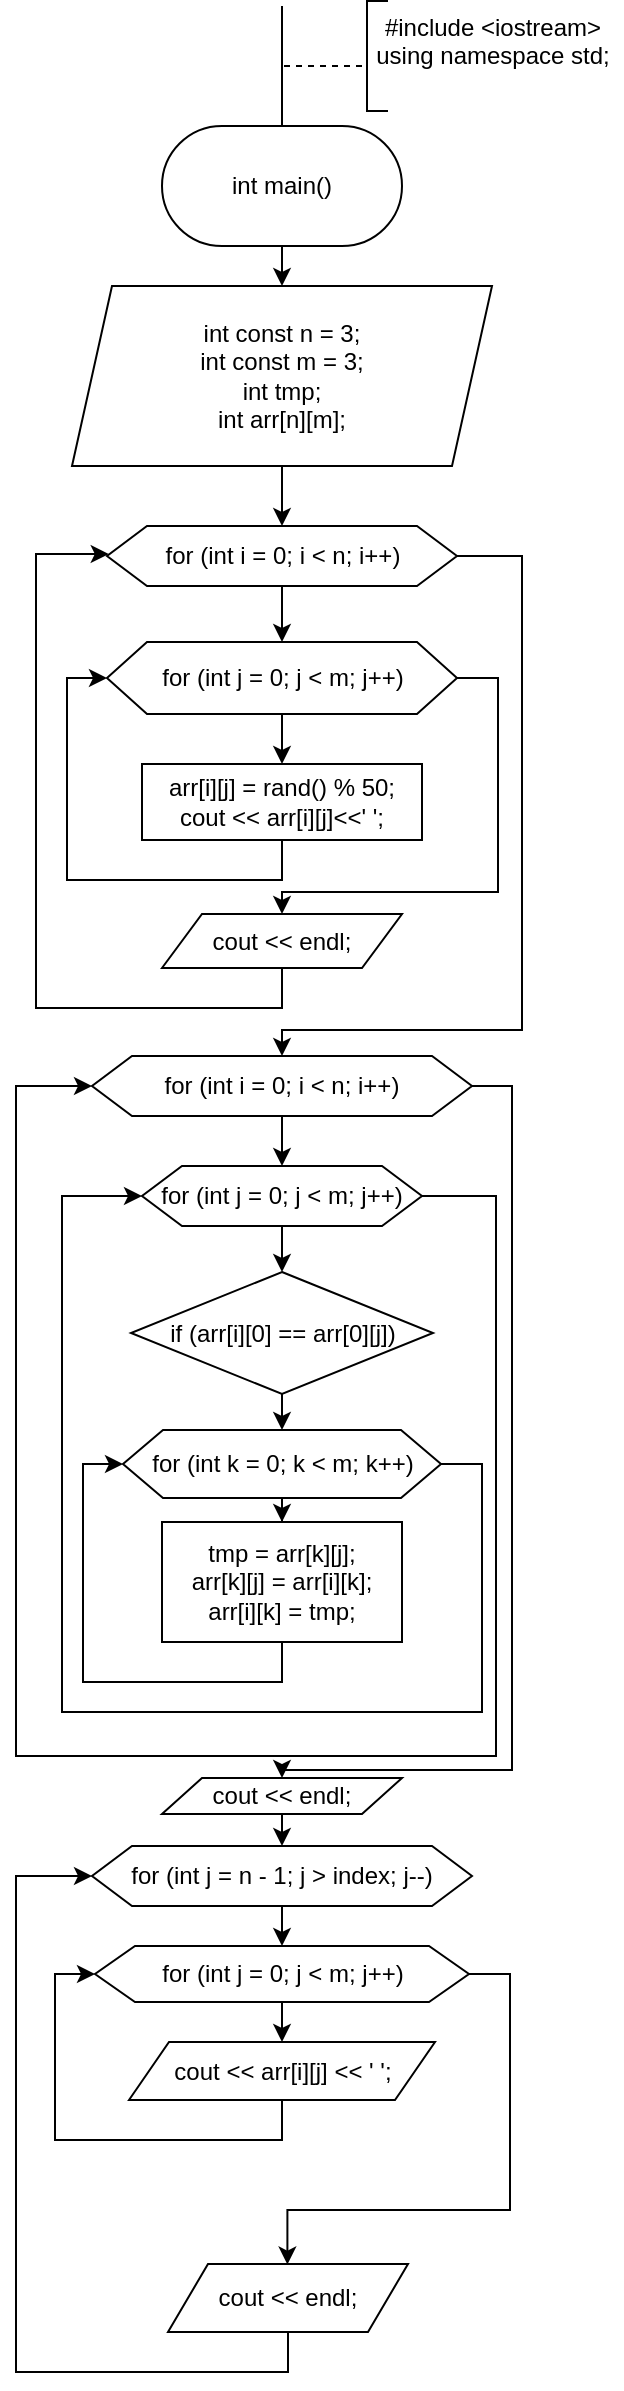 <mxfile version="17.5.0" type="device"><diagram id="jgjsPnoku_O7_1EjuyhW" name="Page-1"><mxGraphModel dx="2290" dy="1262" grid="0" gridSize="10" guides="1" tooltips="1" connect="1" arrows="1" fold="1" page="1" pageScale="1" pageWidth="827" pageHeight="1169" math="0" shadow="0"><root><mxCell id="0"/><mxCell id="1" parent="0"/><mxCell id="IJKf_4Nhw2Q1Mkocj91n-3" style="edgeStyle=orthogonalEdgeStyle;rounded=0;orthogonalLoop=1;jettySize=auto;html=1;exitX=0.5;exitY=1;exitDx=0;exitDy=0;entryX=0.5;entryY=0;entryDx=0;entryDy=0;" edge="1" parent="1" source="IJKf_4Nhw2Q1Mkocj91n-1" target="IJKf_4Nhw2Q1Mkocj91n-2"><mxGeometry relative="1" as="geometry"/></mxCell><mxCell id="IJKf_4Nhw2Q1Mkocj91n-1" value="int main()" style="rounded=1;whiteSpace=wrap;html=1;arcSize=50;" vertex="1" parent="1"><mxGeometry x="340" y="90" width="120" height="60" as="geometry"/></mxCell><mxCell id="IJKf_4Nhw2Q1Mkocj91n-11" style="edgeStyle=orthogonalEdgeStyle;rounded=0;orthogonalLoop=1;jettySize=auto;html=1;exitX=0.5;exitY=1;exitDx=0;exitDy=0;entryX=0.5;entryY=0;entryDx=0;entryDy=0;" edge="1" parent="1" source="IJKf_4Nhw2Q1Mkocj91n-2" target="IJKf_4Nhw2Q1Mkocj91n-9"><mxGeometry relative="1" as="geometry"/></mxCell><mxCell id="IJKf_4Nhw2Q1Mkocj91n-2" value="&lt;div&gt;int const n = 3;&lt;/div&gt;&lt;div&gt;&lt;span&gt;&#9;&lt;/span&gt;int const m = 3;&lt;/div&gt;&lt;div&gt;&lt;span&gt;&#9;&lt;/span&gt;int tmp;&lt;/div&gt;&lt;div&gt;&lt;span&gt;&#9;&lt;/span&gt;int arr[n][m];&lt;/div&gt;" style="shape=parallelogram;perimeter=parallelogramPerimeter;whiteSpace=wrap;html=1;fixedSize=1;" vertex="1" parent="1"><mxGeometry x="295" y="170" width="210" height="90" as="geometry"/></mxCell><mxCell id="IJKf_4Nhw2Q1Mkocj91n-4" value="" style="endArrow=none;html=1;rounded=0;entryX=0.5;entryY=0;entryDx=0;entryDy=0;" edge="1" parent="1" target="IJKf_4Nhw2Q1Mkocj91n-1"><mxGeometry width="50" height="50" relative="1" as="geometry"><mxPoint x="400" y="30" as="sourcePoint"/><mxPoint x="440" y="190" as="targetPoint"/></mxGeometry></mxCell><mxCell id="IJKf_4Nhw2Q1Mkocj91n-5" value="" style="endArrow=none;dashed=1;html=1;rounded=0;" edge="1" parent="1"><mxGeometry width="50" height="50" relative="1" as="geometry"><mxPoint x="440" y="60" as="sourcePoint"/><mxPoint x="400" y="60" as="targetPoint"/></mxGeometry></mxCell><mxCell id="IJKf_4Nhw2Q1Mkocj91n-7" value="" style="shape=partialRectangle;whiteSpace=wrap;html=1;bottom=1;right=1;left=1;top=0;fillColor=none;routingCenterX=-0.5;rotation=90;" vertex="1" parent="1"><mxGeometry x="420" y="50" width="55" height="10" as="geometry"/></mxCell><mxCell id="IJKf_4Nhw2Q1Mkocj91n-8" value="&lt;div&gt;#include &amp;lt;iostream&amp;gt;&lt;/div&gt;&lt;div&gt;using namespace std;&lt;/div&gt;&lt;div&gt;&lt;br&gt;&lt;/div&gt;" style="text;html=1;align=center;verticalAlign=middle;resizable=0;points=[];autosize=1;strokeColor=none;fillColor=none;" vertex="1" parent="1"><mxGeometry x="440" y="30" width="130" height="50" as="geometry"/></mxCell><mxCell id="IJKf_4Nhw2Q1Mkocj91n-61" style="edgeStyle=orthogonalEdgeStyle;rounded=0;orthogonalLoop=1;jettySize=auto;html=1;exitX=0.5;exitY=1;exitDx=0;exitDy=0;entryX=0.5;entryY=0;entryDx=0;entryDy=0;" edge="1" parent="1" source="IJKf_4Nhw2Q1Mkocj91n-9" target="IJKf_4Nhw2Q1Mkocj91n-60"><mxGeometry relative="1" as="geometry"/></mxCell><mxCell id="IJKf_4Nhw2Q1Mkocj91n-66" style="edgeStyle=orthogonalEdgeStyle;rounded=0;orthogonalLoop=1;jettySize=auto;html=1;exitX=1;exitY=0.5;exitDx=0;exitDy=0;" edge="1" parent="1" source="IJKf_4Nhw2Q1Mkocj91n-9" target="IJKf_4Nhw2Q1Mkocj91n-19"><mxGeometry relative="1" as="geometry"><Array as="points"><mxPoint x="520" y="305"/><mxPoint x="520" y="542"/><mxPoint x="400" y="542"/></Array></mxGeometry></mxCell><mxCell id="IJKf_4Nhw2Q1Mkocj91n-9" value="&lt;div&gt;for (int i = 0; i &amp;lt; n; i++)&lt;/div&gt;" style="shape=hexagon;perimeter=hexagonPerimeter2;whiteSpace=wrap;html=1;fixedSize=1;" vertex="1" parent="1"><mxGeometry x="312.5" y="290" width="175" height="30" as="geometry"/></mxCell><mxCell id="IJKf_4Nhw2Q1Mkocj91n-71" style="edgeStyle=orthogonalEdgeStyle;rounded=0;orthogonalLoop=1;jettySize=auto;html=1;exitX=0.5;exitY=1;exitDx=0;exitDy=0;entryX=0.5;entryY=0;entryDx=0;entryDy=0;" edge="1" parent="1" source="IJKf_4Nhw2Q1Mkocj91n-19" target="IJKf_4Nhw2Q1Mkocj91n-23"><mxGeometry relative="1" as="geometry"/></mxCell><mxCell id="IJKf_4Nhw2Q1Mkocj91n-82" style="edgeStyle=orthogonalEdgeStyle;rounded=0;orthogonalLoop=1;jettySize=auto;html=1;exitX=1;exitY=0.5;exitDx=0;exitDy=0;entryX=0.5;entryY=0;entryDx=0;entryDy=0;" edge="1" parent="1" source="IJKf_4Nhw2Q1Mkocj91n-19" target="IJKf_4Nhw2Q1Mkocj91n-81"><mxGeometry relative="1" as="geometry"><Array as="points"><mxPoint x="515" y="570"/><mxPoint x="515" y="912"/><mxPoint x="400" y="912"/></Array></mxGeometry></mxCell><mxCell id="IJKf_4Nhw2Q1Mkocj91n-19" value="for (int i = 0; i &amp;lt; n; i++)" style="shape=hexagon;perimeter=hexagonPerimeter2;whiteSpace=wrap;html=1;fixedSize=1;" vertex="1" parent="1"><mxGeometry x="305" y="555" width="190" height="30" as="geometry"/></mxCell><mxCell id="IJKf_4Nhw2Q1Mkocj91n-73" style="edgeStyle=orthogonalEdgeStyle;rounded=0;orthogonalLoop=1;jettySize=auto;html=1;exitX=0.5;exitY=1;exitDx=0;exitDy=0;entryX=0.5;entryY=0;entryDx=0;entryDy=0;" edge="1" parent="1" source="IJKf_4Nhw2Q1Mkocj91n-23" target="IJKf_4Nhw2Q1Mkocj91n-72"><mxGeometry relative="1" as="geometry"/></mxCell><mxCell id="IJKf_4Nhw2Q1Mkocj91n-80" style="edgeStyle=orthogonalEdgeStyle;rounded=0;orthogonalLoop=1;jettySize=auto;html=1;exitX=1;exitY=0.5;exitDx=0;exitDy=0;entryX=0;entryY=0.5;entryDx=0;entryDy=0;" edge="1" parent="1" source="IJKf_4Nhw2Q1Mkocj91n-23" target="IJKf_4Nhw2Q1Mkocj91n-19"><mxGeometry relative="1" as="geometry"><Array as="points"><mxPoint x="507" y="625"/><mxPoint x="507" y="905"/><mxPoint x="267" y="905"/><mxPoint x="267" y="570"/></Array></mxGeometry></mxCell><mxCell id="IJKf_4Nhw2Q1Mkocj91n-23" value="for (int j = 0; j &amp;lt; m; j++)" style="shape=hexagon;perimeter=hexagonPerimeter2;whiteSpace=wrap;html=1;fixedSize=1;" vertex="1" parent="1"><mxGeometry x="330" y="610" width="140" height="30" as="geometry"/></mxCell><mxCell id="IJKf_4Nhw2Q1Mkocj91n-85" style="edgeStyle=orthogonalEdgeStyle;rounded=0;orthogonalLoop=1;jettySize=auto;html=1;exitX=0.5;exitY=1;exitDx=0;exitDy=0;entryX=0.5;entryY=0;entryDx=0;entryDy=0;" edge="1" parent="1" source="IJKf_4Nhw2Q1Mkocj91n-41" target="IJKf_4Nhw2Q1Mkocj91n-84"><mxGeometry relative="1" as="geometry"/></mxCell><mxCell id="IJKf_4Nhw2Q1Mkocj91n-41" value="for (int j = n - 1; j &amp;gt; index; j--)" style="shape=hexagon;perimeter=hexagonPerimeter2;whiteSpace=wrap;html=1;fixedSize=1;" vertex="1" parent="1"><mxGeometry x="305" y="950" width="190" height="30" as="geometry"/></mxCell><mxCell id="IJKf_4Nhw2Q1Mkocj91n-63" style="edgeStyle=orthogonalEdgeStyle;rounded=0;orthogonalLoop=1;jettySize=auto;html=1;exitX=0.5;exitY=1;exitDx=0;exitDy=0;" edge="1" parent="1" source="IJKf_4Nhw2Q1Mkocj91n-60" target="IJKf_4Nhw2Q1Mkocj91n-62"><mxGeometry relative="1" as="geometry"/></mxCell><mxCell id="IJKf_4Nhw2Q1Mkocj91n-69" style="edgeStyle=orthogonalEdgeStyle;rounded=0;orthogonalLoop=1;jettySize=auto;html=1;exitX=1;exitY=0.5;exitDx=0;exitDy=0;" edge="1" parent="1" source="IJKf_4Nhw2Q1Mkocj91n-60" target="IJKf_4Nhw2Q1Mkocj91n-68"><mxGeometry relative="1" as="geometry"><Array as="points"><mxPoint x="508" y="366"/><mxPoint x="508" y="473"/><mxPoint x="400" y="473"/></Array></mxGeometry></mxCell><mxCell id="IJKf_4Nhw2Q1Mkocj91n-60" value="for (int j = 0; j &amp;lt; m; j++)" style="shape=hexagon;perimeter=hexagonPerimeter2;whiteSpace=wrap;html=1;fixedSize=1;" vertex="1" parent="1"><mxGeometry x="312.5" y="348" width="175" height="36" as="geometry"/></mxCell><mxCell id="IJKf_4Nhw2Q1Mkocj91n-67" style="edgeStyle=orthogonalEdgeStyle;rounded=0;orthogonalLoop=1;jettySize=auto;html=1;exitX=0.5;exitY=1;exitDx=0;exitDy=0;entryX=0;entryY=0.5;entryDx=0;entryDy=0;" edge="1" parent="1" source="IJKf_4Nhw2Q1Mkocj91n-62" target="IJKf_4Nhw2Q1Mkocj91n-60"><mxGeometry relative="1" as="geometry"/></mxCell><mxCell id="IJKf_4Nhw2Q1Mkocj91n-62" value="&lt;div&gt;arr[i][j] = rand() % 50;&lt;/div&gt;&lt;div&gt;&lt;span&gt;&#9;&#9;&#9;&lt;/span&gt;cout &amp;lt;&amp;lt; arr[i][j]&amp;lt;&amp;lt;' ';&lt;/div&gt;" style="rounded=0;whiteSpace=wrap;html=1;" vertex="1" parent="1"><mxGeometry x="330" y="409" width="140" height="38" as="geometry"/></mxCell><mxCell id="IJKf_4Nhw2Q1Mkocj91n-70" style="edgeStyle=orthogonalEdgeStyle;rounded=0;orthogonalLoop=1;jettySize=auto;html=1;exitX=0.5;exitY=1;exitDx=0;exitDy=0;entryX=0.005;entryY=0.467;entryDx=0;entryDy=0;entryPerimeter=0;" edge="1" parent="1" source="IJKf_4Nhw2Q1Mkocj91n-68" target="IJKf_4Nhw2Q1Mkocj91n-9"><mxGeometry relative="1" as="geometry"><Array as="points"><mxPoint x="400" y="531"/><mxPoint x="277" y="531"/><mxPoint x="277" y="304"/></Array></mxGeometry></mxCell><mxCell id="IJKf_4Nhw2Q1Mkocj91n-68" value="cout &amp;lt;&amp;lt; endl;" style="shape=parallelogram;perimeter=parallelogramPerimeter;whiteSpace=wrap;html=1;fixedSize=1;" vertex="1" parent="1"><mxGeometry x="340" y="484" width="120" height="27" as="geometry"/></mxCell><mxCell id="IJKf_4Nhw2Q1Mkocj91n-75" style="edgeStyle=orthogonalEdgeStyle;rounded=0;orthogonalLoop=1;jettySize=auto;html=1;exitX=0.5;exitY=1;exitDx=0;exitDy=0;entryX=0.5;entryY=0;entryDx=0;entryDy=0;" edge="1" parent="1" source="IJKf_4Nhw2Q1Mkocj91n-72" target="IJKf_4Nhw2Q1Mkocj91n-74"><mxGeometry relative="1" as="geometry"/></mxCell><mxCell id="IJKf_4Nhw2Q1Mkocj91n-72" value="if (arr[i][0] == arr[0][j])" style="rhombus;whiteSpace=wrap;html=1;" vertex="1" parent="1"><mxGeometry x="324.5" y="663" width="151" height="61" as="geometry"/></mxCell><mxCell id="IJKf_4Nhw2Q1Mkocj91n-77" style="edgeStyle=orthogonalEdgeStyle;rounded=0;orthogonalLoop=1;jettySize=auto;html=1;exitX=0.5;exitY=1;exitDx=0;exitDy=0;" edge="1" parent="1" source="IJKf_4Nhw2Q1Mkocj91n-74" target="IJKf_4Nhw2Q1Mkocj91n-76"><mxGeometry relative="1" as="geometry"/></mxCell><mxCell id="IJKf_4Nhw2Q1Mkocj91n-79" style="edgeStyle=orthogonalEdgeStyle;rounded=0;orthogonalLoop=1;jettySize=auto;html=1;exitX=1;exitY=0.5;exitDx=0;exitDy=0;entryX=0;entryY=0.5;entryDx=0;entryDy=0;" edge="1" parent="1" source="IJKf_4Nhw2Q1Mkocj91n-74" target="IJKf_4Nhw2Q1Mkocj91n-23"><mxGeometry relative="1" as="geometry"><Array as="points"><mxPoint x="500" y="759"/><mxPoint x="500" y="883"/><mxPoint x="290" y="883"/><mxPoint x="290" y="625"/></Array></mxGeometry></mxCell><mxCell id="IJKf_4Nhw2Q1Mkocj91n-74" value="for (int k = 0; k &amp;lt; m; k++)" style="shape=hexagon;perimeter=hexagonPerimeter2;whiteSpace=wrap;html=1;fixedSize=1;" vertex="1" parent="1"><mxGeometry x="320.5" y="742" width="159" height="34" as="geometry"/></mxCell><mxCell id="IJKf_4Nhw2Q1Mkocj91n-78" style="edgeStyle=orthogonalEdgeStyle;rounded=0;orthogonalLoop=1;jettySize=auto;html=1;exitX=0.5;exitY=1;exitDx=0;exitDy=0;entryX=0;entryY=0.5;entryDx=0;entryDy=0;" edge="1" parent="1" source="IJKf_4Nhw2Q1Mkocj91n-76" target="IJKf_4Nhw2Q1Mkocj91n-74"><mxGeometry relative="1" as="geometry"/></mxCell><mxCell id="IJKf_4Nhw2Q1Mkocj91n-76" value="&lt;div&gt;tmp = arr[k][j];&lt;/div&gt;&lt;div&gt;&lt;span&gt;&#9;&#9;&#9;&#9;&#9;&lt;/span&gt;arr[k][j] = arr[i][k];&lt;/div&gt;&lt;div&gt;&lt;span&gt;&#9;&#9;&#9;&#9;&#9;&lt;/span&gt;arr[i][k] = tmp;&lt;/div&gt;" style="rounded=0;whiteSpace=wrap;html=1;" vertex="1" parent="1"><mxGeometry x="340" y="788" width="120" height="60" as="geometry"/></mxCell><mxCell id="IJKf_4Nhw2Q1Mkocj91n-83" style="edgeStyle=orthogonalEdgeStyle;rounded=0;orthogonalLoop=1;jettySize=auto;html=1;exitX=0.5;exitY=1;exitDx=0;exitDy=0;entryX=0.5;entryY=0;entryDx=0;entryDy=0;" edge="1" parent="1" source="IJKf_4Nhw2Q1Mkocj91n-81" target="IJKf_4Nhw2Q1Mkocj91n-41"><mxGeometry relative="1" as="geometry"/></mxCell><mxCell id="IJKf_4Nhw2Q1Mkocj91n-81" value="cout &amp;lt;&amp;lt; endl;" style="shape=parallelogram;perimeter=parallelogramPerimeter;whiteSpace=wrap;html=1;fixedSize=1;" vertex="1" parent="1"><mxGeometry x="340" y="916" width="120" height="18" as="geometry"/></mxCell><mxCell id="IJKf_4Nhw2Q1Mkocj91n-87" style="edgeStyle=orthogonalEdgeStyle;rounded=0;orthogonalLoop=1;jettySize=auto;html=1;exitX=0.5;exitY=1;exitDx=0;exitDy=0;entryX=0.5;entryY=0;entryDx=0;entryDy=0;" edge="1" parent="1" source="IJKf_4Nhw2Q1Mkocj91n-84" target="IJKf_4Nhw2Q1Mkocj91n-86"><mxGeometry relative="1" as="geometry"/></mxCell><mxCell id="IJKf_4Nhw2Q1Mkocj91n-89" style="edgeStyle=orthogonalEdgeStyle;rounded=0;orthogonalLoop=1;jettySize=auto;html=1;exitX=1;exitY=0.5;exitDx=0;exitDy=0;" edge="1" parent="1" source="IJKf_4Nhw2Q1Mkocj91n-84"><mxGeometry relative="1" as="geometry"><mxPoint x="402.706" y="1159.294" as="targetPoint"/><Array as="points"><mxPoint x="514" y="1014"/><mxPoint x="514" y="1132"/><mxPoint x="403" y="1132"/></Array></mxGeometry></mxCell><mxCell id="IJKf_4Nhw2Q1Mkocj91n-84" value="for (int j = 0; j &amp;lt; m; j++)" style="shape=hexagon;perimeter=hexagonPerimeter2;whiteSpace=wrap;html=1;fixedSize=1;" vertex="1" parent="1"><mxGeometry x="306.5" y="1000" width="187" height="28" as="geometry"/></mxCell><mxCell id="IJKf_4Nhw2Q1Mkocj91n-88" style="edgeStyle=orthogonalEdgeStyle;rounded=0;orthogonalLoop=1;jettySize=auto;html=1;exitX=0.5;exitY=1;exitDx=0;exitDy=0;entryX=0;entryY=0.5;entryDx=0;entryDy=0;" edge="1" parent="1" source="IJKf_4Nhw2Q1Mkocj91n-86" target="IJKf_4Nhw2Q1Mkocj91n-84"><mxGeometry relative="1" as="geometry"/></mxCell><mxCell id="IJKf_4Nhw2Q1Mkocj91n-86" value="cout &amp;lt;&amp;lt; arr[i][j] &amp;lt;&amp;lt; ' ';" style="shape=parallelogram;perimeter=parallelogramPerimeter;whiteSpace=wrap;html=1;fixedSize=1;" vertex="1" parent="1"><mxGeometry x="323.5" y="1048" width="153" height="29" as="geometry"/></mxCell><mxCell id="IJKf_4Nhw2Q1Mkocj91n-91" style="edgeStyle=orthogonalEdgeStyle;rounded=0;orthogonalLoop=1;jettySize=auto;html=1;exitX=0.5;exitY=1;exitDx=0;exitDy=0;entryX=0;entryY=0.5;entryDx=0;entryDy=0;" edge="1" parent="1" source="IJKf_4Nhw2Q1Mkocj91n-90" target="IJKf_4Nhw2Q1Mkocj91n-41"><mxGeometry relative="1" as="geometry"><Array as="points"><mxPoint x="403" y="1213"/><mxPoint x="267" y="1213"/><mxPoint x="267" y="965"/></Array></mxGeometry></mxCell><mxCell id="IJKf_4Nhw2Q1Mkocj91n-90" value="cout &amp;lt;&amp;lt; endl;" style="shape=parallelogram;perimeter=parallelogramPerimeter;whiteSpace=wrap;html=1;fixedSize=1;" vertex="1" parent="1"><mxGeometry x="343" y="1159" width="120" height="34" as="geometry"/></mxCell></root></mxGraphModel></diagram></mxfile>